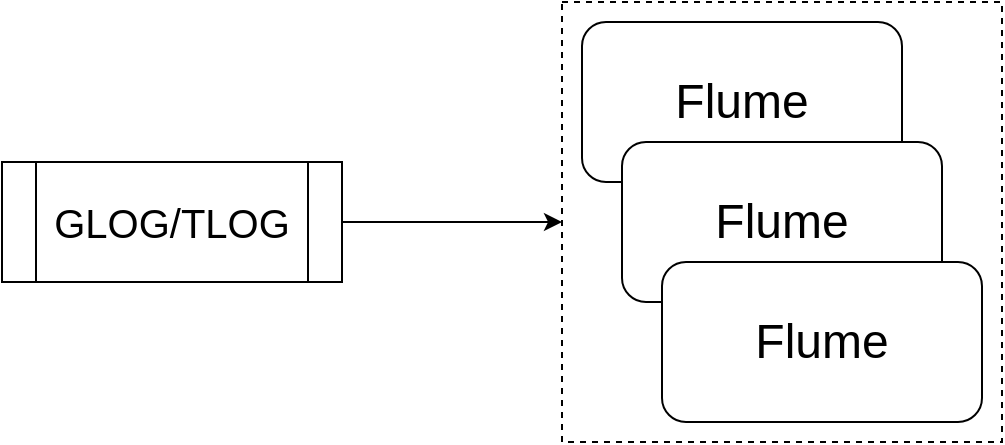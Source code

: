 <mxfile version="13.0.9" type="github"><diagram id="D0k59h0JUY7OlLG5XF-q" name="第 1 页"><mxGraphModel dx="865" dy="486" grid="1" gridSize="10" guides="1" tooltips="1" connect="1" arrows="1" fold="1" page="1" pageScale="1" pageWidth="1920" pageHeight="1200" math="0" shadow="0"><root><mxCell id="0"/><mxCell id="1" parent="0"/><mxCell id="3cqGu0iq_hsUVRLcYgQM-5" value="" style="group" vertex="1" connectable="0" parent="1"><mxGeometry x="360" y="440" width="220" height="220" as="geometry"/></mxCell><mxCell id="3cqGu0iq_hsUVRLcYgQM-1" value="&lt;font style=&quot;font-size: 24px&quot;&gt;Flume&lt;/font&gt;" style="rounded=1;whiteSpace=wrap;html=1;" vertex="1" parent="3cqGu0iq_hsUVRLcYgQM-5"><mxGeometry x="10" y="10" width="160" height="80" as="geometry"/></mxCell><mxCell id="3cqGu0iq_hsUVRLcYgQM-2" value="&lt;font style=&quot;font-size: 24px&quot;&gt;Flume&lt;/font&gt;" style="rounded=1;whiteSpace=wrap;html=1;" vertex="1" parent="3cqGu0iq_hsUVRLcYgQM-5"><mxGeometry x="30" y="70" width="160" height="80" as="geometry"/></mxCell><mxCell id="3cqGu0iq_hsUVRLcYgQM-3" value="&lt;font style=&quot;font-size: 24px&quot;&gt;Flume&lt;/font&gt;" style="rounded=1;whiteSpace=wrap;html=1;" vertex="1" parent="3cqGu0iq_hsUVRLcYgQM-5"><mxGeometry x="50" y="130" width="160" height="80" as="geometry"/></mxCell><mxCell id="3cqGu0iq_hsUVRLcYgQM-4" value="" style="rounded=0;whiteSpace=wrap;html=1;fillColor=none;dashed=1;" vertex="1" parent="3cqGu0iq_hsUVRLcYgQM-5"><mxGeometry width="220" height="220" as="geometry"/></mxCell><mxCell id="3cqGu0iq_hsUVRLcYgQM-9" value="&lt;font style=&quot;font-size: 20px&quot;&gt;GLOG/TLOG&lt;/font&gt;" style="shape=process;whiteSpace=wrap;html=1;backgroundOutline=1;fillColor=#ffffff;" vertex="1" parent="1"><mxGeometry x="80" y="520" width="170" height="60" as="geometry"/></mxCell><mxCell id="3cqGu0iq_hsUVRLcYgQM-10" value="" style="endArrow=classic;html=1;exitX=1;exitY=0.5;exitDx=0;exitDy=0;entryX=0;entryY=0.5;entryDx=0;entryDy=0;" edge="1" parent="1" source="3cqGu0iq_hsUVRLcYgQM-9" target="3cqGu0iq_hsUVRLcYgQM-4"><mxGeometry width="50" height="50" relative="1" as="geometry"><mxPoint x="300" y="630" as="sourcePoint"/><mxPoint x="350" y="580" as="targetPoint"/></mxGeometry></mxCell></root></mxGraphModel></diagram></mxfile>